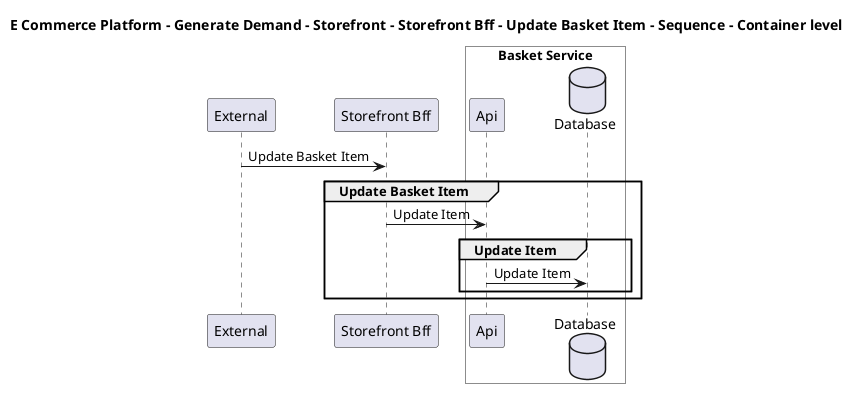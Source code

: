 @startuml

title E Commerce Platform - Generate Demand - Storefront - Storefront Bff - Update Basket Item - Sequence - Container level

participant "External" as C4InterFlow.SoftwareSystems.ExternalSystem
participant "Storefront Bff" as ECommercePlatform.GenerateDemand.Storefront.SoftwareSystems.StorefrontBff

box "Basket Service" #White
    participant "Api" as ECommercePlatform.GenerateDemand.Basket.SoftwareSystems.BasketService.Containers.Api
    database "Database" as ECommercePlatform.GenerateDemand.Basket.SoftwareSystems.BasketService.Containers.Database
end box


C4InterFlow.SoftwareSystems.ExternalSystem -> ECommercePlatform.GenerateDemand.Storefront.SoftwareSystems.StorefrontBff : Update Basket Item
group Update Basket Item
ECommercePlatform.GenerateDemand.Storefront.SoftwareSystems.StorefrontBff -> ECommercePlatform.GenerateDemand.Basket.SoftwareSystems.BasketService.Containers.Api : Update Item
group Update Item
ECommercePlatform.GenerateDemand.Basket.SoftwareSystems.BasketService.Containers.Api -> ECommercePlatform.GenerateDemand.Basket.SoftwareSystems.BasketService.Containers.Database : Update Item
end
end


@enduml
